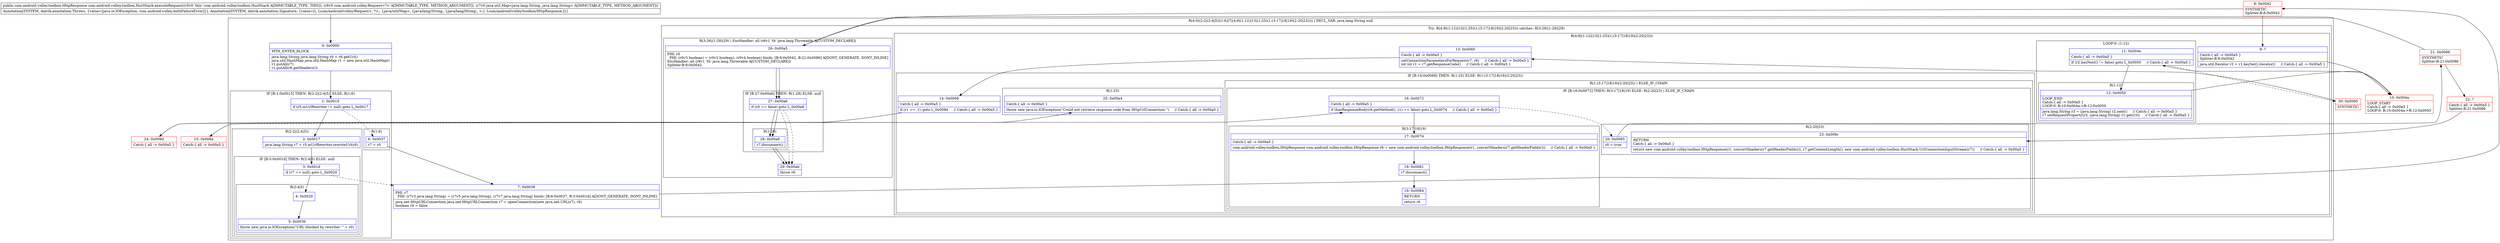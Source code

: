 digraph "CFG forcom.android.volley.toolbox.HurlStack.executeRequest(Lcom\/android\/volley\/Request;Ljava\/util\/Map;)Lcom\/android\/volley\/toolbox\/HttpResponse;" {
subgraph cluster_Region_1436940503 {
label = "R(4:0|(2:2|(2:4|5))(1:6)|7|(4:9|(1:12)|13|(1:25)(1:(3:17|18|19)(2:20|23)))) | DECL_VAR: java.lang.String null\l";
node [shape=record,color=blue];
Node_0 [shape=record,label="{0\:\ 0x0000|MTH_ENTER_BLOCK\l|java.lang.String java.lang.String r0 = r6.getUrl()\ljava.util.HashMap java.util.HashMap r1 = new java.util.HashMap()\lr1.putAll(r7)\lr1.putAll(r6.getHeaders())\l}"];
subgraph cluster_IfRegion_13662495 {
label = "IF [B:1:0x0015] THEN: R(2:2|(2:4|5)) ELSE: R(1:6)";
node [shape=record,color=blue];
Node_1 [shape=record,label="{1\:\ 0x0015|if (r5.mUrlRewriter != null) goto L_0x0017\l}"];
subgraph cluster_Region_159478171 {
label = "R(2:2|(2:4|5))";
node [shape=record,color=blue];
Node_2 [shape=record,label="{2\:\ 0x0017|java.lang.String r7 = r5.mUrlRewriter.rewriteUrl(r0)\l}"];
subgraph cluster_IfRegion_1417513826 {
label = "IF [B:3:0x001d] THEN: R(2:4|5) ELSE: null";
node [shape=record,color=blue];
Node_3 [shape=record,label="{3\:\ 0x001d|if (r7 == null) goto L_0x0020\l}"];
subgraph cluster_Region_1936998513 {
label = "R(2:4|5)";
node [shape=record,color=blue];
Node_4 [shape=record,label="{4\:\ 0x0020}"];
Node_5 [shape=record,label="{5\:\ 0x0036|throw new java.io.IOException(\"URL blocked by rewriter: \" + r0)\l}"];
}
}
}
subgraph cluster_Region_1225002780 {
label = "R(1:6)";
node [shape=record,color=blue];
Node_6 [shape=record,label="{6\:\ 0x0037|r7 = r0\l}"];
}
}
Node_7 [shape=record,label="{7\:\ 0x0038|PHI: r7 \l  PHI: (r7v3 java.lang.String) = (r7v5 java.lang.String), (r7v7 java.lang.String) binds: [B:6:0x0037, B:3:0x001d] A[DONT_GENERATE, DONT_INLINE]\l|java.net.HttpURLConnection java.net.HttpURLConnection r7 = openConnection(new java.net.URL(r7), r6)\lboolean r0 = false\l}"];
subgraph cluster_TryCatchRegion_716560022 {
label = "Try: R(4:9|(1:12)|13|(1:25)(1:(3:17|18|19)(2:20|23))) catches: R(3:26|(1:28)|29)";
node [shape=record,color=blue];
subgraph cluster_Region_857548203 {
label = "R(4:9|(1:12)|13|(1:25)(1:(3:17|18|19)(2:20|23)))";
node [shape=record,color=blue];
Node_9 [shape=record,label="{9\:\ ?|Catch:\{ all \-\> 0x00a5 \}\lSplitter:B:8:0x0042\l|java.util.Iterator r2 = r1.keySet().iterator()     \/\/ Catch:\{ all \-\> 0x00a5 \}\l}"];
subgraph cluster_LoopRegion_992749350 {
label = "LOOP:0: (1:12)";
node [shape=record,color=blue];
Node_11 [shape=record,label="{11\:\ 0x004e|Catch:\{ all \-\> 0x00a5 \}\l|if (r2.hasNext() != false) goto L_0x0050     \/\/ Catch:\{ all \-\> 0x00a5 \}\l}"];
subgraph cluster_Region_823298042 {
label = "R(1:12)";
node [shape=record,color=blue];
Node_12 [shape=record,label="{12\:\ 0x0050|LOOP_END\lCatch:\{ all \-\> 0x00a5 \}\lLOOP:0: B:10:0x004a\-\>B:12:0x0050\l|java.lang.String r3 = (java.lang.String) r2.next()     \/\/ Catch:\{ all \-\> 0x00a5 \}\lr7.setRequestProperty(r3, (java.lang.String) r1.get(r3))     \/\/ Catch:\{ all \-\> 0x00a5 \}\l}"];
}
}
Node_13 [shape=record,label="{13\:\ 0x0060|Catch:\{ all \-\> 0x00a5 \}\l|setConnectionParametersForRequest(r7, r6)     \/\/ Catch:\{ all \-\> 0x00a5 \}\lint int r1 = r7.getResponseCode()     \/\/ Catch:\{ all \-\> 0x00a5 \}\l}"];
subgraph cluster_IfRegion_935719469 {
label = "IF [B:14:0x0068] THEN: R(1:25) ELSE: R(1:(3:17|18|19)(2:20|23))";
node [shape=record,color=blue];
Node_14 [shape=record,label="{14\:\ 0x0068|Catch:\{ all \-\> 0x00a5 \}\l|if (r1 == \-1) goto L_0x009d     \/\/ Catch:\{ all \-\> 0x00a5 \}\l}"];
subgraph cluster_Region_943176157 {
label = "R(1:25)";
node [shape=record,color=blue];
Node_25 [shape=record,label="{25\:\ 0x00a4|Catch:\{ all \-\> 0x00a5 \}\l|throw new java.io.IOException(\"Could not retrieve response code from HttpUrlConnection.\")     \/\/ Catch:\{ all \-\> 0x00a5 \}\l}"];
}
subgraph cluster_Region_11076386 {
label = "R(1:(3:17|18|19)(2:20|23)) | ELSE_IF_CHAIN\l";
node [shape=record,color=blue];
subgraph cluster_IfRegion_862738624 {
label = "IF [B:16:0x0072] THEN: R(3:17|18|19) ELSE: R(2:20|23) | ELSE_IF_CHAIN\l";
node [shape=record,color=blue];
Node_16 [shape=record,label="{16\:\ 0x0072|Catch:\{ all \-\> 0x00a5 \}\l|if (hasResponseBody(r6.getMethod(), r1) == false) goto L_0x0074     \/\/ Catch:\{ all \-\> 0x00a5 \}\l}"];
subgraph cluster_Region_1622425185 {
label = "R(3:17|18|19)";
node [shape=record,color=blue];
Node_17 [shape=record,label="{17\:\ 0x0074|Catch:\{ all \-\> 0x00a5 \}\l|com.android.volley.toolbox.HttpResponse com.android.volley.toolbox.HttpResponse r6 = new com.android.volley.toolbox.HttpResponse(r1, convertHeaders(r7.getHeaderFields()))     \/\/ Catch:\{ all \-\> 0x00a5 \}\l}"];
Node_18 [shape=record,label="{18\:\ 0x0081|r7.disconnect()\l}"];
Node_19 [shape=record,label="{19\:\ 0x0084|RETURN\l|return r6\l}"];
}
subgraph cluster_Region_161591684 {
label = "R(2:20|23)";
node [shape=record,color=blue];
Node_20 [shape=record,label="{20\:\ 0x0085|r0 = true\l}"];
Node_23 [shape=record,label="{23\:\ 0x009c|RETURN\lCatch:\{ all \-\> 0x00a5 \}\l|return new com.android.volley.toolbox.HttpResponse(r1, convertHeaders(r7.getHeaderFields()), r7.getContentLength(), new com.android.volley.toolbox.HurlStack.UrlConnectionInputStream(r7))     \/\/ Catch:\{ all \-\> 0x00a5 \}\l}"];
}
}
}
}
}
subgraph cluster_Region_78410951 {
label = "R(3:26|(1:28)|29) | ExcHandler: all (r6v1 'th' java.lang.Throwable A[CUSTOM_DECLARE])\l";
node [shape=record,color=blue];
Node_26 [shape=record,label="{26\:\ 0x00a5|PHI: r0 \l  PHI: (r0v3 boolean) = (r0v2 boolean), (r0v4 boolean) binds: [B:8:0x0042, B:21:0x0086] A[DONT_GENERATE, DONT_INLINE]\lExcHandler: all (r6v1 'th' java.lang.Throwable A[CUSTOM_DECLARE])\lSplitter:B:8:0x0042\l}"];
subgraph cluster_IfRegion_1992531362 {
label = "IF [B:27:0x00a6] THEN: R(1:28) ELSE: null";
node [shape=record,color=blue];
Node_27 [shape=record,label="{27\:\ 0x00a6|if (r0 == false) goto L_0x00a8\l}"];
subgraph cluster_Region_1397484902 {
label = "R(1:28)";
node [shape=record,color=blue];
Node_28 [shape=record,label="{28\:\ 0x00a8|r7.disconnect()\l}"];
}
}
Node_29 [shape=record,label="{29\:\ 0x00ab|throw r6\l}"];
}
}
}
subgraph cluster_Region_78410951 {
label = "R(3:26|(1:28)|29) | ExcHandler: all (r6v1 'th' java.lang.Throwable A[CUSTOM_DECLARE])\l";
node [shape=record,color=blue];
Node_26 [shape=record,label="{26\:\ 0x00a5|PHI: r0 \l  PHI: (r0v3 boolean) = (r0v2 boolean), (r0v4 boolean) binds: [B:8:0x0042, B:21:0x0086] A[DONT_GENERATE, DONT_INLINE]\lExcHandler: all (r6v1 'th' java.lang.Throwable A[CUSTOM_DECLARE])\lSplitter:B:8:0x0042\l}"];
subgraph cluster_IfRegion_1992531362 {
label = "IF [B:27:0x00a6] THEN: R(1:28) ELSE: null";
node [shape=record,color=blue];
Node_27 [shape=record,label="{27\:\ 0x00a6|if (r0 == false) goto L_0x00a8\l}"];
subgraph cluster_Region_1397484902 {
label = "R(1:28)";
node [shape=record,color=blue];
Node_28 [shape=record,label="{28\:\ 0x00a8|r7.disconnect()\l}"];
}
}
Node_29 [shape=record,label="{29\:\ 0x00ab|throw r6\l}"];
}
Node_8 [shape=record,color=red,label="{8\:\ 0x0042|SYNTHETIC\lSplitter:B:8:0x0042\l}"];
Node_10 [shape=record,color=red,label="{10\:\ 0x004a|LOOP_START\lCatch:\{ all \-\> 0x00a5 \}\lLOOP:0: B:10:0x004a\-\>B:12:0x0050\l}"];
Node_15 [shape=record,color=red,label="{15\:\ 0x006a|Catch:\{ all \-\> 0x00a5 \}\l}"];
Node_21 [shape=record,color=red,label="{21\:\ 0x0086|SYNTHETIC\lSplitter:B:21:0x0086\l}"];
Node_22 [shape=record,color=red,label="{22\:\ ?|Catch:\{ all \-\> 0x00a5 \}\lSplitter:B:21:0x0086\l}"];
Node_24 [shape=record,color=red,label="{24\:\ 0x009d|Catch:\{ all \-\> 0x00a5 \}\l}"];
Node_30 [shape=record,color=red,label="{30\:\ 0x0060|SYNTHETIC\l}"];
MethodNode[shape=record,label="{public com.android.volley.toolbox.HttpResponse com.android.volley.toolbox.HurlStack.executeRequest((r5v0 'this' com.android.volley.toolbox.HurlStack A[IMMUTABLE_TYPE, THIS]), (r6v0 com.android.volley.Request\<?\> A[IMMUTABLE_TYPE, METHOD_ARGUMENT]), (r7v0 java.util.Map\<java.lang.String, java.lang.String\> A[IMMUTABLE_TYPE, METHOD_ARGUMENT]))  | Annotation[SYSTEM, dalvik.annotation.Throws, \{value=[java.io.IOException, com.android.volley.AuthFailureError]\}], Annotation[SYSTEM, dalvik.annotation.Signature, \{value=[(, Lcom\/android\/volley\/Request\<, *\>;, Ljava\/util\/Map\<, Ljava\/lang\/String;, Ljava\/lang\/String;, \>;), Lcom\/android\/volley\/toolbox\/HttpResponse;]\}]\l}"];
MethodNode -> Node_0;
Node_0 -> Node_1;
Node_1 -> Node_2;
Node_1 -> Node_6[style=dashed];
Node_2 -> Node_3;
Node_3 -> Node_4;
Node_3 -> Node_7[style=dashed];
Node_4 -> Node_5;
Node_6 -> Node_7;
Node_7 -> Node_8;
Node_9 -> Node_10;
Node_11 -> Node_12;
Node_11 -> Node_30[style=dashed];
Node_12 -> Node_10;
Node_13 -> Node_14;
Node_14 -> Node_15[style=dashed];
Node_14 -> Node_24;
Node_16 -> Node_17;
Node_16 -> Node_20[style=dashed];
Node_17 -> Node_18;
Node_18 -> Node_19;
Node_20 -> Node_21;
Node_26 -> Node_27;
Node_27 -> Node_28;
Node_27 -> Node_29[style=dashed];
Node_28 -> Node_29;
Node_26 -> Node_27;
Node_27 -> Node_28;
Node_27 -> Node_29[style=dashed];
Node_28 -> Node_29;
Node_8 -> Node_9;
Node_8 -> Node_26;
Node_10 -> Node_11;
Node_15 -> Node_16;
Node_21 -> Node_22;
Node_21 -> Node_26;
Node_22 -> Node_23;
Node_24 -> Node_25;
Node_30 -> Node_13;
}

